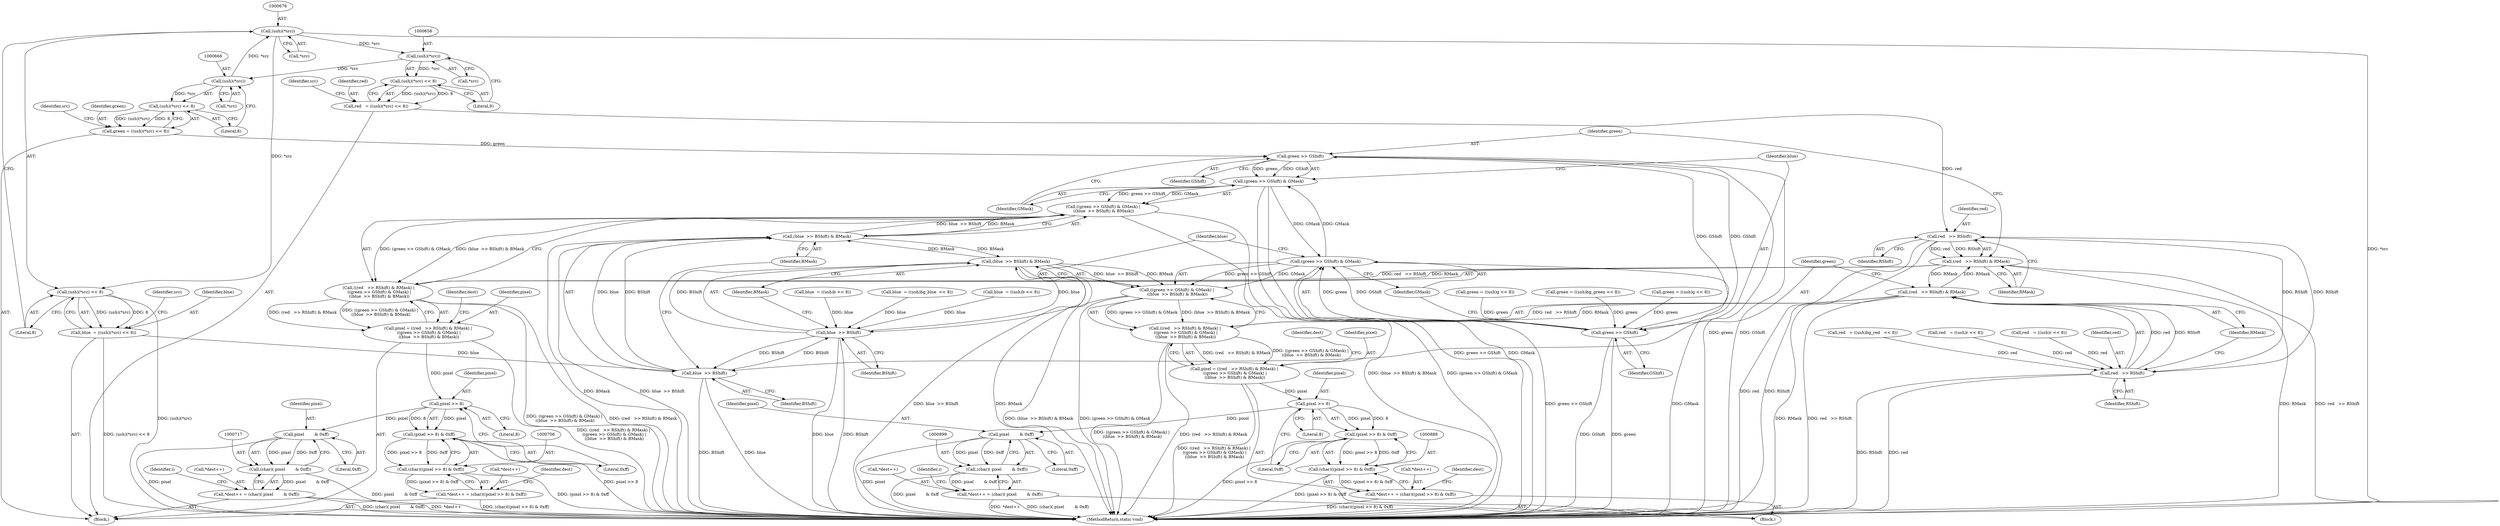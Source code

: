 digraph "0_Android_9d4853418ab2f754c2b63e091c29c5529b8b86ca_9@pointer" {
"1000675" [label="(Call,(ush)(*src))"];
"1000665" [label="(Call,(ush)(*src))"];
"1000655" [label="(Call,(ush)(*src))"];
"1000675" [label="(Call,(ush)(*src))"];
"1000654" [label="(Call,(ush)(*src) << 8)"];
"1000652" [label="(Call,red   = ((ush)(*src) << 8))"];
"1000686" [label="(Call,red   >> RShift)"];
"1000685" [label="(Call,(red   >> RShift) & RMask)"];
"1000684" [label="(Call,((red   >> RShift) & RMask) |\n ((green >> GShift) & GMask) |\n ((blue  >> BShift) & BMask))"];
"1000682" [label="(Call,pixel = ((red   >> RShift) & RMask) |\n ((green >> GShift) & GMask) |\n ((blue  >> BShift) & BMask))"];
"1000708" [label="(Call,pixel >> 8)"];
"1000707" [label="(Call,(pixel >> 8) & 0xff)"];
"1000705" [label="(Call,(char)((pixel >> 8) & 0xff))"];
"1000701" [label="(Call,*dest++ = (char)((pixel >> 8) & 0xff))"];
"1000718" [label="(Call,pixel        & 0xff)"];
"1000716" [label="(Call,(char)( pixel        & 0xff))"];
"1000712" [label="(Call,*dest++ = (char)( pixel        & 0xff))"];
"1000867" [label="(Call,(red   >> RShift) & RMask)"];
"1000866" [label="(Call,((red   >> RShift) & RMask) |\n ((green >> GShift) & GMask) |\n ((blue  >> BShift) & BMask))"];
"1000864" [label="(Call,pixel = ((red   >> RShift) & RMask) |\n ((green >> GShift) & GMask) |\n ((blue  >> BShift) & BMask))"];
"1000890" [label="(Call,pixel >> 8)"];
"1000889" [label="(Call,(pixel >> 8) & 0xff)"];
"1000887" [label="(Call,(char)((pixel >> 8) & 0xff))"];
"1000883" [label="(Call,*dest++ = (char)((pixel >> 8) & 0xff))"];
"1000900" [label="(Call,pixel        & 0xff)"];
"1000898" [label="(Call,(char)( pixel        & 0xff))"];
"1000894" [label="(Call,*dest++ = (char)( pixel        & 0xff))"];
"1000868" [label="(Call,red   >> RShift)"];
"1000664" [label="(Call,(ush)(*src) << 8)"];
"1000662" [label="(Call,green = ((ush)(*src) << 8))"];
"1000692" [label="(Call,green >> GShift)"];
"1000691" [label="(Call,(green >> GShift) & GMask)"];
"1000690" [label="(Call,((green >> GShift) & GMask) |\n ((blue  >> BShift) & BMask))"];
"1000873" [label="(Call,(green >> GShift) & GMask)"];
"1000872" [label="(Call,((green >> GShift) & GMask) |\n ((blue  >> BShift) & BMask))"];
"1000874" [label="(Call,green >> GShift)"];
"1000674" [label="(Call,(ush)(*src) << 8)"];
"1000672" [label="(Call,blue  = ((ush)(*src) << 8))"];
"1000697" [label="(Call,blue  >> BShift)"];
"1000696" [label="(Call,(blue  >> BShift) & BMask)"];
"1000878" [label="(Call,(blue  >> BShift) & BMask)"];
"1000879" [label="(Call,blue  >> BShift)"];
"1000692" [label="(Call,green >> GShift)"];
"1000662" [label="(Call,green = ((ush)(*src) << 8))"];
"1000696" [label="(Call,(blue  >> BShift) & BMask)"];
"1000689" [label="(Identifier,RMask)"];
"1000850" [label="(Call,green = ((ush)g << 8))"];
"1000688" [label="(Identifier,RShift)"];
"1000682" [label="(Call,pixel = ((red   >> RShift) & RMask) |\n ((green >> GShift) & GMask) |\n ((blue  >> BShift) & BMask))"];
"1000870" [label="(Identifier,RShift)"];
"1000902" [label="(Literal,0xff)"];
"1000866" [label="(Call,((red   >> RShift) & RMask) |\n ((green >> GShift) & GMask) |\n ((blue  >> BShift) & BMask))"];
"1000843" [label="(Call,red   = ((ush)r << 8))"];
"1000719" [label="(Identifier,pixel)"];
"1000691" [label="(Call,(green >> GShift) & GMask)"];
"1000716" [label="(Call,(char)( pixel        & 0xff))"];
"1000712" [label="(Call,*dest++ = (char)( pixel        & 0xff))"];
"1000893" [label="(Literal,0xff)"];
"1000686" [label="(Call,red   >> RShift)"];
"1000901" [label="(Identifier,pixel)"];
"1000883" [label="(Call,*dest++ = (char)((pixel >> 8) & 0xff))"];
"1000665" [label="(Call,(ush)(*src))"];
"1000704" [label="(Identifier,dest)"];
"1000857" [label="(Call,blue  = ((ush)b << 8))"];
"1000819" [label="(Call,blue  = ((ush)bg_blue  << 8))"];
"1000650" [label="(Identifier,i)"];
"1000867" [label="(Call,(red   >> RShift) & RMask)"];
"1000887" [label="(Call,(char)((pixel >> 8) & 0xff))"];
"1000879" [label="(Call,blue  >> BShift)"];
"1000792" [label="(Call,blue  = ((ush)b << 8))"];
"1000872" [label="(Call,((green >> GShift) & GMask) |\n ((blue  >> BShift) & BMask))"];
"1000891" [label="(Identifier,pixel)"];
"1000880" [label="(Identifier,blue)"];
"1000713" [label="(Call,*dest++)"];
"1000895" [label="(Call,*dest++)"];
"1000675" [label="(Call,(ush)(*src))"];
"1000873" [label="(Call,(green >> GShift) & GMask)"];
"1000667" [label="(Call,*src)"];
"1000871" [label="(Identifier,RMask)"];
"1000690" [label="(Call,((green >> GShift) & GMask) |\n ((blue  >> BShift) & BMask))"];
"1000659" [label="(Literal,8)"];
"1000894" [label="(Call,*dest++ = (char)( pixel        & 0xff))"];
"1000890" [label="(Call,pixel >> 8)"];
"1000877" [label="(Identifier,GMask)"];
"1000892" [label="(Literal,8)"];
"1000876" [label="(Identifier,GShift)"];
"1000653" [label="(Identifier,red)"];
"1000695" [label="(Identifier,GMask)"];
"1000663" [label="(Identifier,green)"];
"1000707" [label="(Call,(pixel >> 8) & 0xff)"];
"1000718" [label="(Call,pixel        & 0xff)"];
"1000655" [label="(Call,(ush)(*src))"];
"1000685" [label="(Call,(red   >> RShift) & RMask)"];
"1000683" [label="(Identifier,pixel)"];
"1000875" [label="(Identifier,green)"];
"1000878" [label="(Call,(blue  >> BShift) & BMask)"];
"1000869" [label="(Identifier,red)"];
"1000884" [label="(Call,*dest++)"];
"1000734" [label="(Block,)"];
"1000654" [label="(Call,(ush)(*src) << 8)"];
"1000674" [label="(Call,(ush)(*src) << 8)"];
"1000864" [label="(Call,pixel = ((red   >> RShift) & RMask) |\n ((green >> GShift) & GMask) |\n ((blue  >> BShift) & BMask))"];
"1000733" [label="(Identifier,i)"];
"1000671" [label="(Identifier,src)"];
"1000673" [label="(Identifier,blue)"];
"1000661" [label="(Identifier,src)"];
"1000874" [label="(Call,green >> GShift)"];
"1000886" [label="(Identifier,dest)"];
"1000868" [label="(Call,red   >> RShift)"];
"1000710" [label="(Literal,8)"];
"1000702" [label="(Call,*dest++)"];
"1000709" [label="(Identifier,pixel)"];
"1000720" [label="(Literal,0xff)"];
"1000701" [label="(Call,*dest++ = (char)((pixel >> 8) & 0xff))"];
"1000697" [label="(Call,blue  >> BShift)"];
"1000693" [label="(Identifier,green)"];
"1000812" [label="(Call,green = ((ush)bg_green << 8))"];
"1000698" [label="(Identifier,blue)"];
"1000897" [label="(Identifier,dest)"];
"1000711" [label="(Literal,0xff)"];
"1000651" [label="(Block,)"];
"1000805" [label="(Call,red   = ((ush)bg_red   << 8))"];
"1000681" [label="(Identifier,src)"];
"1000778" [label="(Call,red   = ((ush)r << 8))"];
"1000898" [label="(Call,(char)( pixel        & 0xff))"];
"1000669" [label="(Literal,8)"];
"1000672" [label="(Call,blue  = ((ush)(*src) << 8))"];
"1000900" [label="(Call,pixel        & 0xff)"];
"1000882" [label="(Identifier,BMask)"];
"1000694" [label="(Identifier,GShift)"];
"1000889" [label="(Call,(pixel >> 8) & 0xff)"];
"1000664" [label="(Call,(ush)(*src) << 8)"];
"1000865" [label="(Identifier,pixel)"];
"1000700" [label="(Identifier,BMask)"];
"1000652" [label="(Call,red   = ((ush)(*src) << 8))"];
"1000687" [label="(Identifier,red)"];
"1000974" [label="(MethodReturn,static void)"];
"1000785" [label="(Call,green = ((ush)g << 8))"];
"1000705" [label="(Call,(char)((pixel >> 8) & 0xff))"];
"1000881" [label="(Identifier,BShift)"];
"1000679" [label="(Literal,8)"];
"1000677" [label="(Call,*src)"];
"1000657" [label="(Call,*src)"];
"1000699" [label="(Identifier,BShift)"];
"1000684" [label="(Call,((red   >> RShift) & RMask) |\n ((green >> GShift) & GMask) |\n ((blue  >> BShift) & BMask))"];
"1000715" [label="(Identifier,dest)"];
"1000708" [label="(Call,pixel >> 8)"];
"1000675" -> "1000674"  [label="AST: "];
"1000675" -> "1000677"  [label="CFG: "];
"1000676" -> "1000675"  [label="AST: "];
"1000677" -> "1000675"  [label="AST: "];
"1000679" -> "1000675"  [label="CFG: "];
"1000675" -> "1000974"  [label="DDG: *src"];
"1000675" -> "1000655"  [label="DDG: *src"];
"1000675" -> "1000674"  [label="DDG: *src"];
"1000665" -> "1000675"  [label="DDG: *src"];
"1000665" -> "1000664"  [label="AST: "];
"1000665" -> "1000667"  [label="CFG: "];
"1000666" -> "1000665"  [label="AST: "];
"1000667" -> "1000665"  [label="AST: "];
"1000669" -> "1000665"  [label="CFG: "];
"1000665" -> "1000664"  [label="DDG: *src"];
"1000655" -> "1000665"  [label="DDG: *src"];
"1000655" -> "1000654"  [label="AST: "];
"1000655" -> "1000657"  [label="CFG: "];
"1000656" -> "1000655"  [label="AST: "];
"1000657" -> "1000655"  [label="AST: "];
"1000659" -> "1000655"  [label="CFG: "];
"1000655" -> "1000654"  [label="DDG: *src"];
"1000654" -> "1000652"  [label="AST: "];
"1000654" -> "1000659"  [label="CFG: "];
"1000659" -> "1000654"  [label="AST: "];
"1000652" -> "1000654"  [label="CFG: "];
"1000654" -> "1000652"  [label="DDG: (ush)(*src)"];
"1000654" -> "1000652"  [label="DDG: 8"];
"1000652" -> "1000651"  [label="AST: "];
"1000653" -> "1000652"  [label="AST: "];
"1000661" -> "1000652"  [label="CFG: "];
"1000652" -> "1000686"  [label="DDG: red"];
"1000686" -> "1000685"  [label="AST: "];
"1000686" -> "1000688"  [label="CFG: "];
"1000687" -> "1000686"  [label="AST: "];
"1000688" -> "1000686"  [label="AST: "];
"1000689" -> "1000686"  [label="CFG: "];
"1000686" -> "1000974"  [label="DDG: red"];
"1000686" -> "1000974"  [label="DDG: RShift"];
"1000686" -> "1000685"  [label="DDG: red"];
"1000686" -> "1000685"  [label="DDG: RShift"];
"1000868" -> "1000686"  [label="DDG: RShift"];
"1000686" -> "1000868"  [label="DDG: RShift"];
"1000685" -> "1000684"  [label="AST: "];
"1000685" -> "1000689"  [label="CFG: "];
"1000689" -> "1000685"  [label="AST: "];
"1000693" -> "1000685"  [label="CFG: "];
"1000685" -> "1000974"  [label="DDG: RMask"];
"1000685" -> "1000974"  [label="DDG: red   >> RShift"];
"1000685" -> "1000684"  [label="DDG: red   >> RShift"];
"1000685" -> "1000684"  [label="DDG: RMask"];
"1000867" -> "1000685"  [label="DDG: RMask"];
"1000685" -> "1000867"  [label="DDG: RMask"];
"1000684" -> "1000682"  [label="AST: "];
"1000684" -> "1000690"  [label="CFG: "];
"1000690" -> "1000684"  [label="AST: "];
"1000682" -> "1000684"  [label="CFG: "];
"1000684" -> "1000974"  [label="DDG: ((green >> GShift) & GMask) |\n ((blue  >> BShift) & BMask)"];
"1000684" -> "1000974"  [label="DDG: (red   >> RShift) & RMask"];
"1000684" -> "1000682"  [label="DDG: (red   >> RShift) & RMask"];
"1000684" -> "1000682"  [label="DDG: ((green >> GShift) & GMask) |\n ((blue  >> BShift) & BMask)"];
"1000690" -> "1000684"  [label="DDG: (green >> GShift) & GMask"];
"1000690" -> "1000684"  [label="DDG: (blue  >> BShift) & BMask"];
"1000682" -> "1000651"  [label="AST: "];
"1000683" -> "1000682"  [label="AST: "];
"1000704" -> "1000682"  [label="CFG: "];
"1000682" -> "1000974"  [label="DDG: ((red   >> RShift) & RMask) |\n ((green >> GShift) & GMask) |\n ((blue  >> BShift) & BMask)"];
"1000682" -> "1000708"  [label="DDG: pixel"];
"1000708" -> "1000707"  [label="AST: "];
"1000708" -> "1000710"  [label="CFG: "];
"1000709" -> "1000708"  [label="AST: "];
"1000710" -> "1000708"  [label="AST: "];
"1000711" -> "1000708"  [label="CFG: "];
"1000708" -> "1000707"  [label="DDG: pixel"];
"1000708" -> "1000707"  [label="DDG: 8"];
"1000708" -> "1000718"  [label="DDG: pixel"];
"1000707" -> "1000705"  [label="AST: "];
"1000707" -> "1000711"  [label="CFG: "];
"1000711" -> "1000707"  [label="AST: "];
"1000705" -> "1000707"  [label="CFG: "];
"1000707" -> "1000974"  [label="DDG: pixel >> 8"];
"1000707" -> "1000705"  [label="DDG: pixel >> 8"];
"1000707" -> "1000705"  [label="DDG: 0xff"];
"1000705" -> "1000701"  [label="AST: "];
"1000706" -> "1000705"  [label="AST: "];
"1000701" -> "1000705"  [label="CFG: "];
"1000705" -> "1000974"  [label="DDG: (pixel >> 8) & 0xff"];
"1000705" -> "1000701"  [label="DDG: (pixel >> 8) & 0xff"];
"1000701" -> "1000651"  [label="AST: "];
"1000702" -> "1000701"  [label="AST: "];
"1000715" -> "1000701"  [label="CFG: "];
"1000701" -> "1000974"  [label="DDG: (char)((pixel >> 8) & 0xff)"];
"1000718" -> "1000716"  [label="AST: "];
"1000718" -> "1000720"  [label="CFG: "];
"1000719" -> "1000718"  [label="AST: "];
"1000720" -> "1000718"  [label="AST: "];
"1000716" -> "1000718"  [label="CFG: "];
"1000718" -> "1000974"  [label="DDG: pixel"];
"1000718" -> "1000716"  [label="DDG: pixel"];
"1000718" -> "1000716"  [label="DDG: 0xff"];
"1000716" -> "1000712"  [label="AST: "];
"1000717" -> "1000716"  [label="AST: "];
"1000712" -> "1000716"  [label="CFG: "];
"1000716" -> "1000974"  [label="DDG: pixel        & 0xff"];
"1000716" -> "1000712"  [label="DDG: pixel        & 0xff"];
"1000712" -> "1000651"  [label="AST: "];
"1000713" -> "1000712"  [label="AST: "];
"1000650" -> "1000712"  [label="CFG: "];
"1000712" -> "1000974"  [label="DDG: (char)( pixel        & 0xff)"];
"1000712" -> "1000974"  [label="DDG: *dest++"];
"1000867" -> "1000866"  [label="AST: "];
"1000867" -> "1000871"  [label="CFG: "];
"1000868" -> "1000867"  [label="AST: "];
"1000871" -> "1000867"  [label="AST: "];
"1000875" -> "1000867"  [label="CFG: "];
"1000867" -> "1000974"  [label="DDG: RMask"];
"1000867" -> "1000974"  [label="DDG: red   >> RShift"];
"1000867" -> "1000866"  [label="DDG: red   >> RShift"];
"1000867" -> "1000866"  [label="DDG: RMask"];
"1000868" -> "1000867"  [label="DDG: red"];
"1000868" -> "1000867"  [label="DDG: RShift"];
"1000866" -> "1000864"  [label="AST: "];
"1000866" -> "1000872"  [label="CFG: "];
"1000872" -> "1000866"  [label="AST: "];
"1000864" -> "1000866"  [label="CFG: "];
"1000866" -> "1000974"  [label="DDG: (red   >> RShift) & RMask"];
"1000866" -> "1000974"  [label="DDG: ((green >> GShift) & GMask) |\n ((blue  >> BShift) & BMask)"];
"1000866" -> "1000864"  [label="DDG: (red   >> RShift) & RMask"];
"1000866" -> "1000864"  [label="DDG: ((green >> GShift) & GMask) |\n ((blue  >> BShift) & BMask)"];
"1000872" -> "1000866"  [label="DDG: (green >> GShift) & GMask"];
"1000872" -> "1000866"  [label="DDG: (blue  >> BShift) & BMask"];
"1000864" -> "1000734"  [label="AST: "];
"1000865" -> "1000864"  [label="AST: "];
"1000886" -> "1000864"  [label="CFG: "];
"1000864" -> "1000974"  [label="DDG: ((red   >> RShift) & RMask) |\n ((green >> GShift) & GMask) |\n ((blue  >> BShift) & BMask)"];
"1000864" -> "1000890"  [label="DDG: pixel"];
"1000890" -> "1000889"  [label="AST: "];
"1000890" -> "1000892"  [label="CFG: "];
"1000891" -> "1000890"  [label="AST: "];
"1000892" -> "1000890"  [label="AST: "];
"1000893" -> "1000890"  [label="CFG: "];
"1000890" -> "1000889"  [label="DDG: pixel"];
"1000890" -> "1000889"  [label="DDG: 8"];
"1000890" -> "1000900"  [label="DDG: pixel"];
"1000889" -> "1000887"  [label="AST: "];
"1000889" -> "1000893"  [label="CFG: "];
"1000893" -> "1000889"  [label="AST: "];
"1000887" -> "1000889"  [label="CFG: "];
"1000889" -> "1000974"  [label="DDG: pixel >> 8"];
"1000889" -> "1000887"  [label="DDG: pixel >> 8"];
"1000889" -> "1000887"  [label="DDG: 0xff"];
"1000887" -> "1000883"  [label="AST: "];
"1000888" -> "1000887"  [label="AST: "];
"1000883" -> "1000887"  [label="CFG: "];
"1000887" -> "1000974"  [label="DDG: (pixel >> 8) & 0xff"];
"1000887" -> "1000883"  [label="DDG: (pixel >> 8) & 0xff"];
"1000883" -> "1000734"  [label="AST: "];
"1000884" -> "1000883"  [label="AST: "];
"1000897" -> "1000883"  [label="CFG: "];
"1000883" -> "1000974"  [label="DDG: (char)((pixel >> 8) & 0xff)"];
"1000900" -> "1000898"  [label="AST: "];
"1000900" -> "1000902"  [label="CFG: "];
"1000901" -> "1000900"  [label="AST: "];
"1000902" -> "1000900"  [label="AST: "];
"1000898" -> "1000900"  [label="CFG: "];
"1000900" -> "1000974"  [label="DDG: pixel"];
"1000900" -> "1000898"  [label="DDG: pixel"];
"1000900" -> "1000898"  [label="DDG: 0xff"];
"1000898" -> "1000894"  [label="AST: "];
"1000899" -> "1000898"  [label="AST: "];
"1000894" -> "1000898"  [label="CFG: "];
"1000898" -> "1000974"  [label="DDG: pixel        & 0xff"];
"1000898" -> "1000894"  [label="DDG: pixel        & 0xff"];
"1000894" -> "1000734"  [label="AST: "];
"1000895" -> "1000894"  [label="AST: "];
"1000733" -> "1000894"  [label="CFG: "];
"1000894" -> "1000974"  [label="DDG: *dest++"];
"1000894" -> "1000974"  [label="DDG: (char)( pixel        & 0xff)"];
"1000868" -> "1000870"  [label="CFG: "];
"1000869" -> "1000868"  [label="AST: "];
"1000870" -> "1000868"  [label="AST: "];
"1000871" -> "1000868"  [label="CFG: "];
"1000868" -> "1000974"  [label="DDG: RShift"];
"1000868" -> "1000974"  [label="DDG: red"];
"1000843" -> "1000868"  [label="DDG: red"];
"1000805" -> "1000868"  [label="DDG: red"];
"1000778" -> "1000868"  [label="DDG: red"];
"1000664" -> "1000662"  [label="AST: "];
"1000664" -> "1000669"  [label="CFG: "];
"1000669" -> "1000664"  [label="AST: "];
"1000662" -> "1000664"  [label="CFG: "];
"1000664" -> "1000662"  [label="DDG: (ush)(*src)"];
"1000664" -> "1000662"  [label="DDG: 8"];
"1000662" -> "1000651"  [label="AST: "];
"1000663" -> "1000662"  [label="AST: "];
"1000671" -> "1000662"  [label="CFG: "];
"1000662" -> "1000692"  [label="DDG: green"];
"1000692" -> "1000691"  [label="AST: "];
"1000692" -> "1000694"  [label="CFG: "];
"1000693" -> "1000692"  [label="AST: "];
"1000694" -> "1000692"  [label="AST: "];
"1000695" -> "1000692"  [label="CFG: "];
"1000692" -> "1000974"  [label="DDG: green"];
"1000692" -> "1000974"  [label="DDG: GShift"];
"1000692" -> "1000691"  [label="DDG: green"];
"1000692" -> "1000691"  [label="DDG: GShift"];
"1000874" -> "1000692"  [label="DDG: GShift"];
"1000692" -> "1000874"  [label="DDG: GShift"];
"1000691" -> "1000690"  [label="AST: "];
"1000691" -> "1000695"  [label="CFG: "];
"1000695" -> "1000691"  [label="AST: "];
"1000698" -> "1000691"  [label="CFG: "];
"1000691" -> "1000974"  [label="DDG: GMask"];
"1000691" -> "1000974"  [label="DDG: green >> GShift"];
"1000691" -> "1000690"  [label="DDG: green >> GShift"];
"1000691" -> "1000690"  [label="DDG: GMask"];
"1000873" -> "1000691"  [label="DDG: GMask"];
"1000691" -> "1000873"  [label="DDG: GMask"];
"1000690" -> "1000696"  [label="CFG: "];
"1000696" -> "1000690"  [label="AST: "];
"1000690" -> "1000974"  [label="DDG: (blue  >> BShift) & BMask"];
"1000690" -> "1000974"  [label="DDG: (green >> GShift) & GMask"];
"1000696" -> "1000690"  [label="DDG: blue  >> BShift"];
"1000696" -> "1000690"  [label="DDG: BMask"];
"1000873" -> "1000872"  [label="AST: "];
"1000873" -> "1000877"  [label="CFG: "];
"1000874" -> "1000873"  [label="AST: "];
"1000877" -> "1000873"  [label="AST: "];
"1000880" -> "1000873"  [label="CFG: "];
"1000873" -> "1000974"  [label="DDG: green >> GShift"];
"1000873" -> "1000974"  [label="DDG: GMask"];
"1000873" -> "1000872"  [label="DDG: green >> GShift"];
"1000873" -> "1000872"  [label="DDG: GMask"];
"1000874" -> "1000873"  [label="DDG: green"];
"1000874" -> "1000873"  [label="DDG: GShift"];
"1000872" -> "1000878"  [label="CFG: "];
"1000878" -> "1000872"  [label="AST: "];
"1000872" -> "1000974"  [label="DDG: (blue  >> BShift) & BMask"];
"1000872" -> "1000974"  [label="DDG: (green >> GShift) & GMask"];
"1000878" -> "1000872"  [label="DDG: blue  >> BShift"];
"1000878" -> "1000872"  [label="DDG: BMask"];
"1000874" -> "1000876"  [label="CFG: "];
"1000875" -> "1000874"  [label="AST: "];
"1000876" -> "1000874"  [label="AST: "];
"1000877" -> "1000874"  [label="CFG: "];
"1000874" -> "1000974"  [label="DDG: GShift"];
"1000874" -> "1000974"  [label="DDG: green"];
"1000850" -> "1000874"  [label="DDG: green"];
"1000785" -> "1000874"  [label="DDG: green"];
"1000812" -> "1000874"  [label="DDG: green"];
"1000674" -> "1000672"  [label="AST: "];
"1000674" -> "1000679"  [label="CFG: "];
"1000679" -> "1000674"  [label="AST: "];
"1000672" -> "1000674"  [label="CFG: "];
"1000674" -> "1000974"  [label="DDG: (ush)(*src)"];
"1000674" -> "1000672"  [label="DDG: (ush)(*src)"];
"1000674" -> "1000672"  [label="DDG: 8"];
"1000672" -> "1000651"  [label="AST: "];
"1000673" -> "1000672"  [label="AST: "];
"1000681" -> "1000672"  [label="CFG: "];
"1000672" -> "1000974"  [label="DDG: (ush)(*src) << 8"];
"1000672" -> "1000697"  [label="DDG: blue"];
"1000697" -> "1000696"  [label="AST: "];
"1000697" -> "1000699"  [label="CFG: "];
"1000698" -> "1000697"  [label="AST: "];
"1000699" -> "1000697"  [label="AST: "];
"1000700" -> "1000697"  [label="CFG: "];
"1000697" -> "1000974"  [label="DDG: BShift"];
"1000697" -> "1000974"  [label="DDG: blue"];
"1000697" -> "1000696"  [label="DDG: blue"];
"1000697" -> "1000696"  [label="DDG: BShift"];
"1000879" -> "1000697"  [label="DDG: BShift"];
"1000697" -> "1000879"  [label="DDG: BShift"];
"1000696" -> "1000700"  [label="CFG: "];
"1000700" -> "1000696"  [label="AST: "];
"1000696" -> "1000974"  [label="DDG: BMask"];
"1000696" -> "1000974"  [label="DDG: blue  >> BShift"];
"1000878" -> "1000696"  [label="DDG: BMask"];
"1000696" -> "1000878"  [label="DDG: BMask"];
"1000878" -> "1000882"  [label="CFG: "];
"1000879" -> "1000878"  [label="AST: "];
"1000882" -> "1000878"  [label="AST: "];
"1000878" -> "1000974"  [label="DDG: blue  >> BShift"];
"1000878" -> "1000974"  [label="DDG: BMask"];
"1000879" -> "1000878"  [label="DDG: blue"];
"1000879" -> "1000878"  [label="DDG: BShift"];
"1000879" -> "1000881"  [label="CFG: "];
"1000880" -> "1000879"  [label="AST: "];
"1000881" -> "1000879"  [label="AST: "];
"1000882" -> "1000879"  [label="CFG: "];
"1000879" -> "1000974"  [label="DDG: BShift"];
"1000879" -> "1000974"  [label="DDG: blue"];
"1000857" -> "1000879"  [label="DDG: blue"];
"1000792" -> "1000879"  [label="DDG: blue"];
"1000819" -> "1000879"  [label="DDG: blue"];
}
